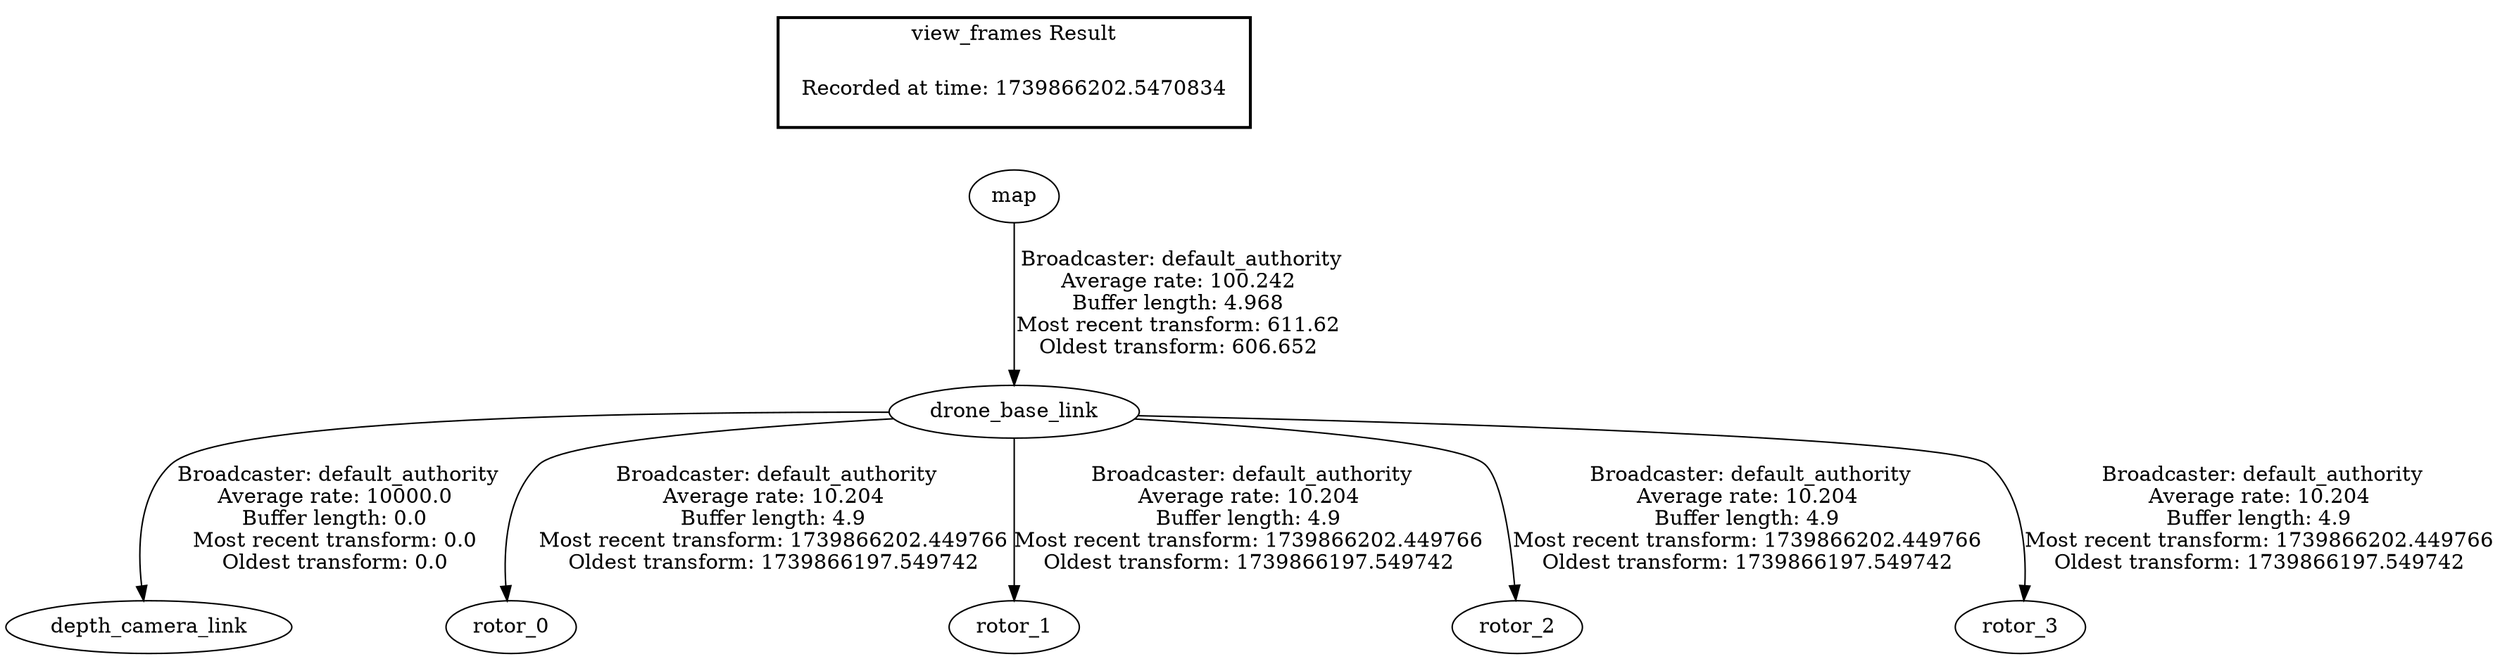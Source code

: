digraph G {
"map" -> "drone_base_link"[label=" Broadcaster: default_authority\nAverage rate: 100.242\nBuffer length: 4.968\nMost recent transform: 611.62\nOldest transform: 606.652\n"];
"drone_base_link" -> "depth_camera_link"[label=" Broadcaster: default_authority\nAverage rate: 10000.0\nBuffer length: 0.0\nMost recent transform: 0.0\nOldest transform: 0.0\n"];
"drone_base_link" -> "rotor_0"[label=" Broadcaster: default_authority\nAverage rate: 10.204\nBuffer length: 4.9\nMost recent transform: 1739866202.449766\nOldest transform: 1739866197.549742\n"];
"drone_base_link" -> "rotor_1"[label=" Broadcaster: default_authority\nAverage rate: 10.204\nBuffer length: 4.9\nMost recent transform: 1739866202.449766\nOldest transform: 1739866197.549742\n"];
"drone_base_link" -> "rotor_2"[label=" Broadcaster: default_authority\nAverage rate: 10.204\nBuffer length: 4.9\nMost recent transform: 1739866202.449766\nOldest transform: 1739866197.549742\n"];
"drone_base_link" -> "rotor_3"[label=" Broadcaster: default_authority\nAverage rate: 10.204\nBuffer length: 4.9\nMost recent transform: 1739866202.449766\nOldest transform: 1739866197.549742\n"];
edge [style=invis];
 subgraph cluster_legend { style=bold; color=black; label ="view_frames Result";
"Recorded at time: 1739866202.5470834"[ shape=plaintext ] ;
}->"map";
}